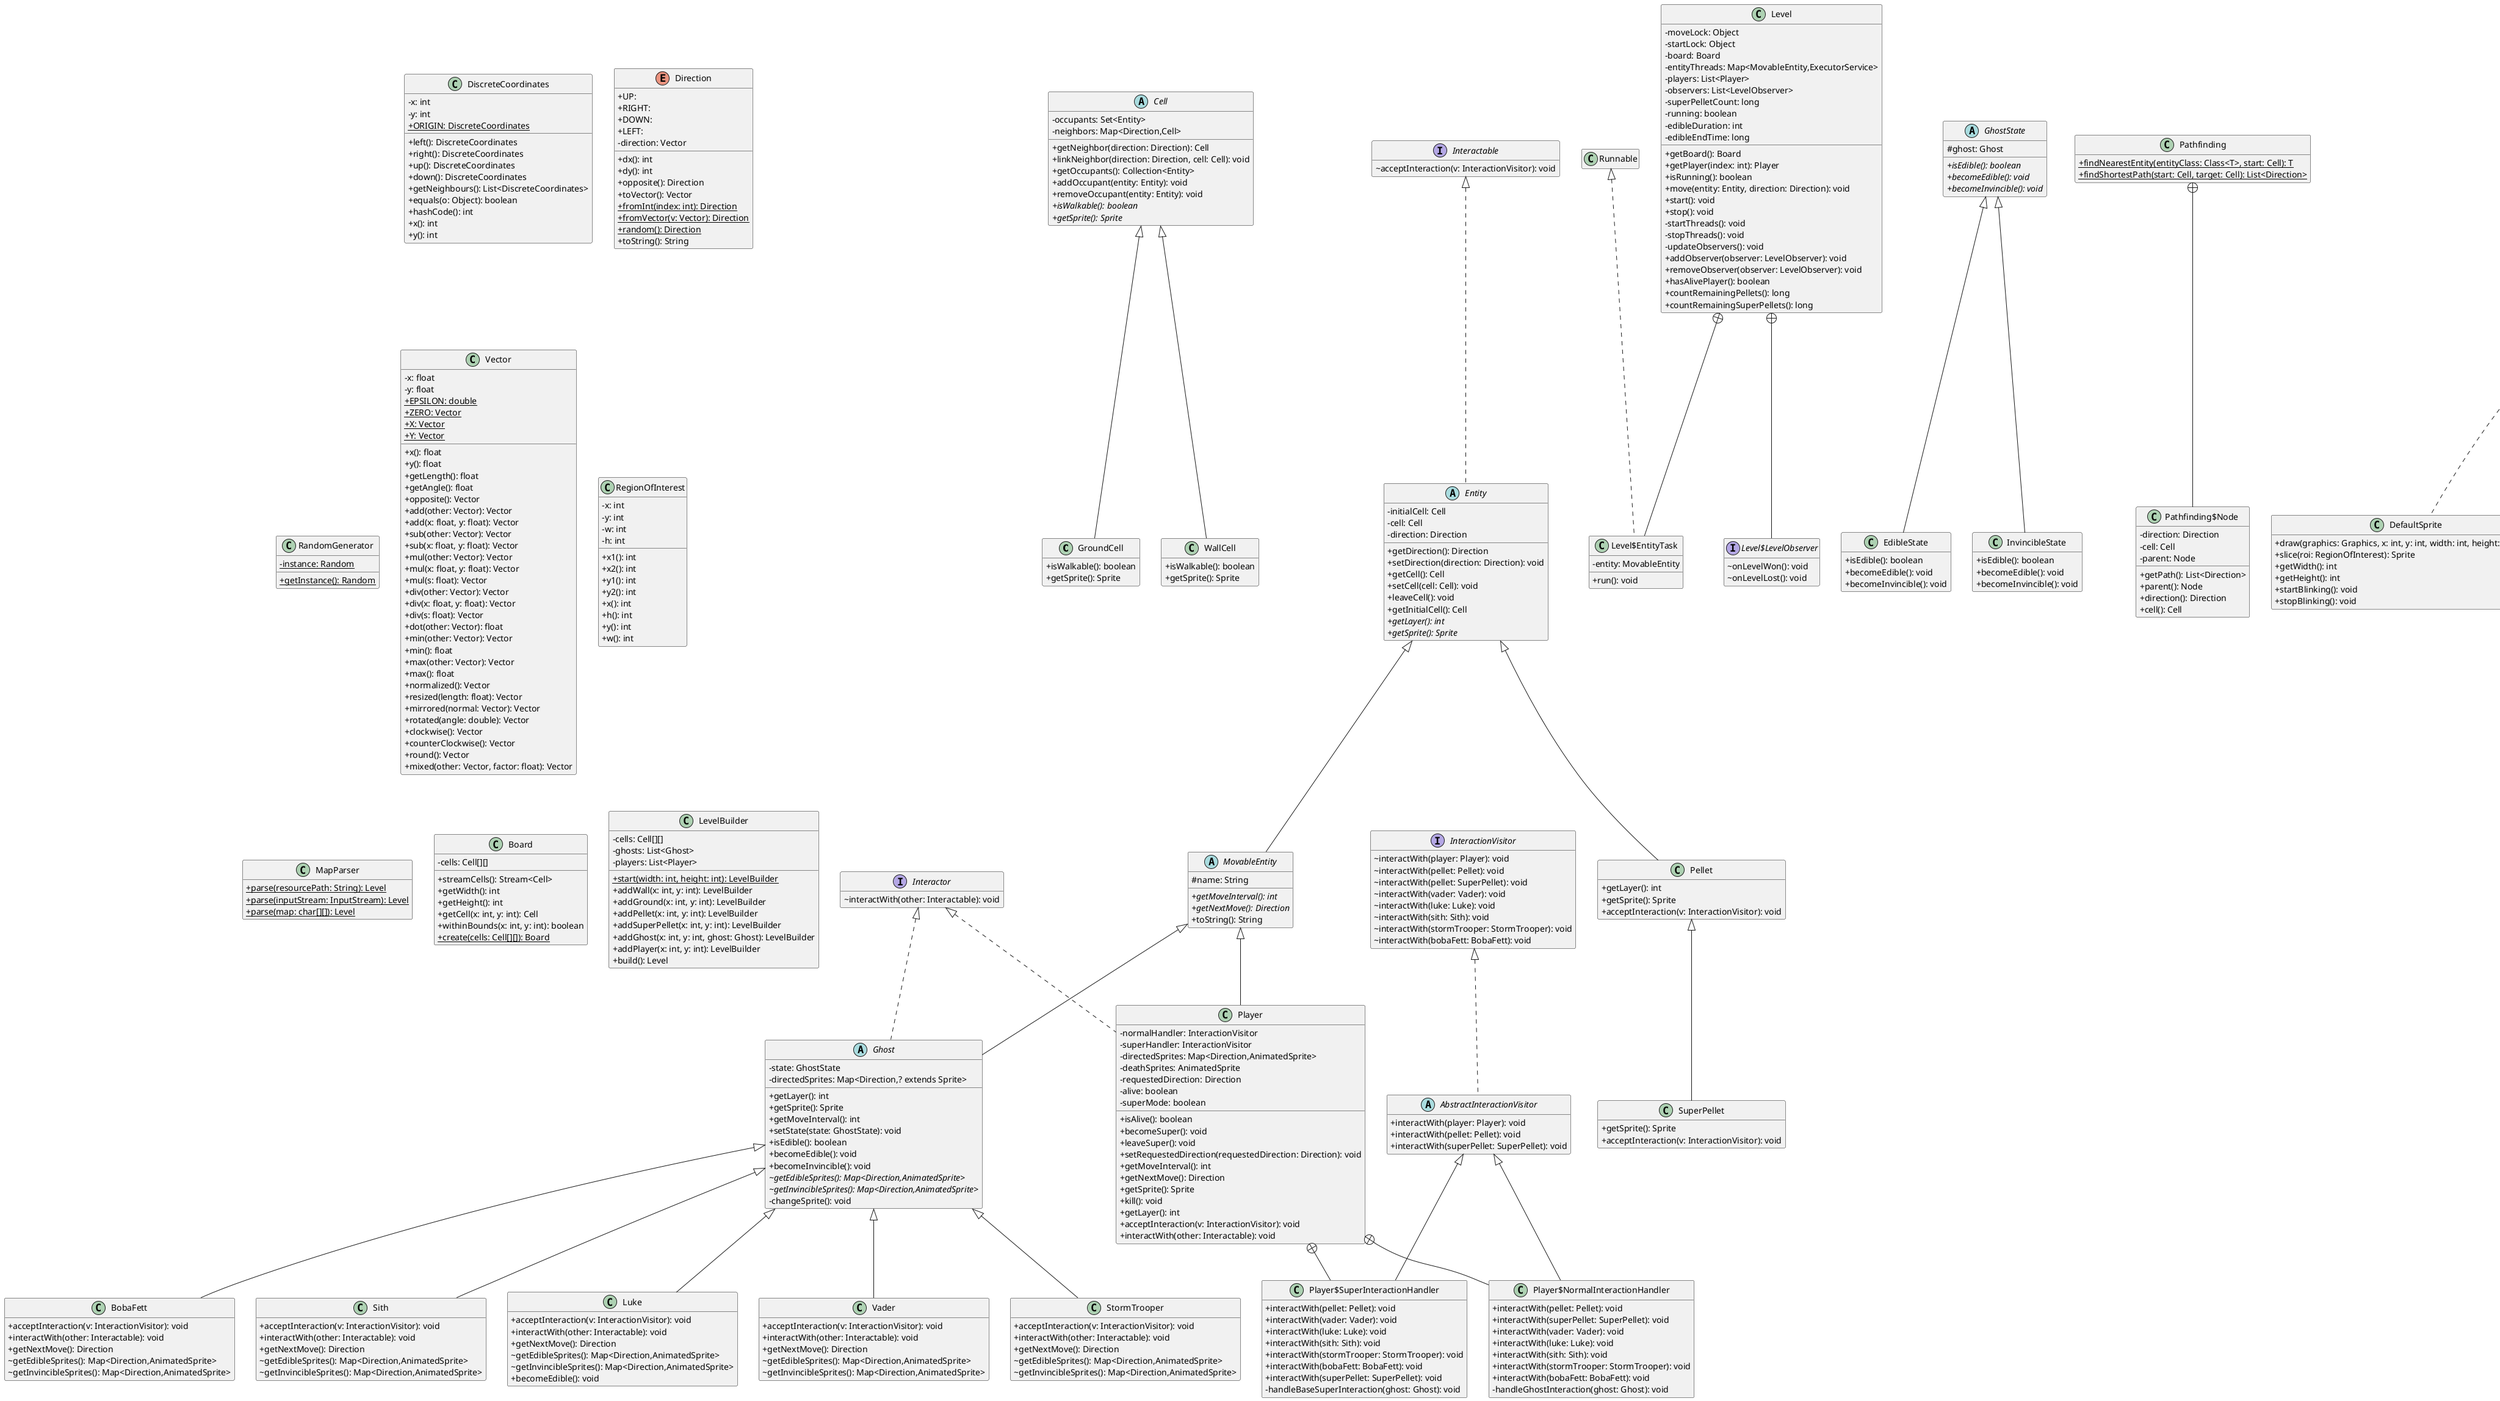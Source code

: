 @startuml

' STATIC
' Generated by CTP - https://github.com/samuelroland/ctp

' Style
hide empty members
skinparam classAttributeIconSize 0

' Additions
hide Main

' Board "1"-"*" Cell: contains >
' Entity "1"-"1" Cell: placed on >
' SpriteRegister "1"-"*" Sprite: puts in cache >


' REMOVE

' ENDSTATIC
class GroundCell {
	+ isWalkable(): boolean
	+ getSprite(): Sprite
}

class StormTrooper {
	+ acceptInteraction(v: InteractionVisitor): void
	+ interactWith(other: Interactable): void
	+ getNextMove(): Direction
	~ getEdibleSprites(): Map<Direction,AnimatedSprite>
	~ getInvincibleSprites(): Map<Direction,AnimatedSprite>
}

class SuperPellet {
	+ getSprite(): Sprite
	+ acceptInteraction(v: InteractionVisitor): void
}

class Main {
	+ {static} main(args: String[]): void
}

abstract class Cell {
	- occupants: Set<Entity>
	- neighbors: Map<Direction,Cell>
	+ getNeighbor(direction: Direction): Cell
	+ linkNeighbor(direction: Direction, cell: Cell): void
	+ getOccupants(): Collection<Entity>
	+ addOccupant(entity: Entity): void
	+ removeOccupant(entity: Entity): void
	+ {abstract}isWalkable(): boolean
	+ {abstract}getSprite(): Sprite
}


class Level {
	- moveLock: Object
	- startLock: Object
	- board: Board
	- entityThreads: Map<MovableEntity,ExecutorService>
	- players: List<Player>
	- observers: List<LevelObserver>
	- superPelletCount: long
	- running: boolean
	- edibleDuration: int
	- edibleEndTime: long
	+ getBoard(): Board
	+ getPlayer(index: int): Player
	+ isRunning(): boolean
	+ move(entity: Entity, direction: Direction): void
	+ start(): void
	+ stop(): void
	- startThreads(): void
	- stopThreads(): void
	- updateObservers(): void
	+ addObserver(observer: LevelObserver): void
	+ removeObserver(observer: LevelObserver): void
	+ hasAlivePlayer(): boolean
	+ countRemainingPellets(): long
	+ countRemainingSuperPellets(): long
}


class Level$EntityTask {
	- entity: MovableEntity
	+ run(): void
}


interface Level$LevelObserver {
	~ onLevelWon(): void
	~ onLevelLost(): void
}

abstract class Ghost {
	- state: GhostState
	- directedSprites: Map<Direction,? extends Sprite>
	+ getLayer(): int
	+ getSprite(): Sprite
	+ getMoveInterval(): int
	+ setState(state: GhostState): void
	+ isEdible(): boolean
	+ becomeEdible(): void
	+ becomeInvincible(): void
	~ {abstract}getEdibleSprites(): Map<Direction,AnimatedSprite>
	~ {abstract}getInvincibleSprites(): Map<Direction,AnimatedSprite>
	- changeSprite(): void
}


class DiscreteCoordinates {
	- x: int
	- y: int
	+ {static} ORIGIN: DiscreteCoordinates
	+ left(): DiscreteCoordinates
	+ right(): DiscreteCoordinates
	+ up(): DiscreteCoordinates
	+ down(): DiscreteCoordinates
	+ getNeighbours(): List<DiscreteCoordinates>
	+ equals(o: Object): boolean
	+ hashCode(): int
	+ x(): int
	+ y(): int
}


interface Interactor {
	~ interactWith(other: Interactable): void
}

enum Direction {
	+ UP: 
	+ RIGHT: 
	+ DOWN: 
	+ LEFT: 
	- direction: Vector
	+ dx(): int
	+ dy(): int
	+ opposite(): Direction
	+ toVector(): Vector
	+ {static} fromInt(index: int): Direction
	+ {static} fromVector(v: Vector): Direction
	+ {static} random(): Direction
	+ toString(): String
}


class RandomGenerator {
	- {static} instance: Random
	+ {static} getInstance(): Random
}


interface InteractionVisitor {
	~ interactWith(player: Player): void
	~ interactWith(pellet: Pellet): void
	~ interactWith(pellet: SuperPellet): void
	~ interactWith(vader: Vader): void
	~ interactWith(luke: Luke): void
	~ interactWith(sith: Sith): void
	~ interactWith(stormTrooper: StormTrooper): void
	~ interactWith(bobaFett: BobaFett): void
}

class BobaFett {
	+ acceptInteraction(v: InteractionVisitor): void
	+ interactWith(other: Interactable): void
	+ getNextMove(): Direction
	~ getEdibleSprites(): Map<Direction,AnimatedSprite>
	~ getInvincibleSprites(): Map<Direction,AnimatedSprite>
}

abstract class GhostState {
	# ghost: Ghost
	+ {abstract}isEdible(): boolean
	+ {abstract}becomeEdible(): void
	+ {abstract}becomeInvincible(): void
}


interface Interactable {
	~ acceptInteraction(v: InteractionVisitor): void
}

class Pathfinding {
	+ {static} findNearestEntity(entityClass: Class<T>, start: Cell): T
	+ {static} findShortestPath(start: Cell, target: Cell): List<Direction>
}

class Pathfinding$Node {
	- direction: Direction
	- cell: Cell
	- parent: Node
	+ getPath(): List<Direction>
	+ parent(): Node
	+ direction(): Direction
	+ cell(): Cell
}


class DefaultSprite {
	+ draw(graphics: Graphics, x: int, y: int, width: int, height: int): void
	+ slice(roi: RegionOfInterest): Sprite
	+ getWidth(): int
	+ getHeight(): int
	+ startBlinking(): void
	+ stopBlinking(): void
}

class WallCell {
	+ isWalkable(): boolean
	+ getSprite(): Sprite
}

class Vector {
	- x: float
	- y: float
	+ {static} EPSILON: double
	+ {static} ZERO: Vector
	+ {static} X: Vector
	+ {static} Y: Vector
	+ x(): float
	+ y(): float
	+ getLength(): float
	+ getAngle(): float
	+ opposite(): Vector
	+ add(other: Vector): Vector
	+ add(x: float, y: float): Vector
	+ sub(other: Vector): Vector
	+ sub(x: float, y: float): Vector
	+ mul(other: Vector): Vector
	+ mul(x: float, y: float): Vector
	+ mul(s: float): Vector
	+ div(other: Vector): Vector
	+ div(x: float, y: float): Vector
	+ div(s: float): Vector
	+ dot(other: Vector): float
	+ min(other: Vector): Vector
	+ min(): float
	+ max(other: Vector): Vector
	+ max(): float
	+ normalized(): Vector
	+ resized(length: float): Vector
	+ mirrored(normal: Vector): Vector
	+ rotated(angle: double): Vector
	+ clockwise(): Vector
	+ counterClockwise(): Vector
	+ round(): Vector
	+ mixed(other: Vector, factor: float): Vector
}


class ColorSprite {
	- color: Color
	+ draw(graphics: Graphics, x: int, y: int, width: int, height: int): void
	+ slice(roi: RegionOfInterest): Sprite
	+ getWidth(): int
	+ getHeight(): int
	+ startBlinking(): void
	+ stopBlinking(): void
}


class RegionOfInterest {
	- x: int
	- y: int
	- w: int
	- h: int
	+ x1(): int
	+ x2(): int
	+ y1(): int
	+ y2(): int
	+ x(): int
	+ h(): int
	+ y(): int
	+ w(): int
}


class Pellet {
	+ getLayer(): int
	+ getSprite(): Sprite
	+ acceptInteraction(v: InteractionVisitor): void
}

class WallSprite {
	- {static} WALL_COLOR: Color
	+ slice(roi: RegionOfInterest): Sprite
}


class MapParser {
	+ {static} parse(resourcePath: String): Level
	+ {static} parse(inputStream: InputStream): Level
	+ {static} parse(map: char[][]): Level
}

class GameFrame {
	- {static} FRAME_RATE: int
	- panel: LevelPanel
	+ start(): void
}


class GameFrame$KeyListener {
	- keybindings: Map<Integer,Consumer<Level>>
	+ keyPressed(e: KeyEvent): void
}


class EdibleState {
	+ isEdible(): boolean
	+ becomeEdible(): void
	+ becomeInvincible(): void
}

class InvincibleState {
	+ isEdible(): boolean
	+ becomeEdible(): void
	+ becomeInvincible(): void
}

class Sith {
	+ acceptInteraction(v: InteractionVisitor): void
	+ interactWith(other: Interactable): void
	+ getNextMove(): Direction
	~ getEdibleSprites(): Map<Direction,AnimatedSprite>
	~ getInvincibleSprites(): Map<Direction,AnimatedSprite>
}

abstract class MovableEntity {
	# name: String
	+ {abstract}getMoveInterval(): int
	+ {abstract}getNextMove(): Direction
	+ toString(): String
}


abstract class AbstractInteractionVisitor {
	+ interactWith(player: Player): void
	+ interactWith(pellet: Pellet): void
	+ interactWith(superPellet: SuperPellet): void
}

class Luke {
	+ acceptInteraction(v: InteractionVisitor): void
	+ interactWith(other: Interactable): void
	+ getNextMove(): Direction
	~ getEdibleSprites(): Map<Direction,AnimatedSprite>
	~ getInvincibleSprites(): Map<Direction,AnimatedSprite>
	+ becomeEdible(): void
}

abstract class SpriteRegister {
	- spriteCache: Map<String,Sprite>
	+ loadSprite(resource: String): Sprite
	+ createAnimation(resource: Sprite, frames: int, delay: int, loop: boolean): AnimatedSprite
	- loadResource(resource: String): Sprite
}


class ButtonPanel {
}
class Player {
	- normalHandler: InteractionVisitor
	- superHandler: InteractionVisitor
	- directedSprites: Map<Direction,AnimatedSprite>
	- deathSprites: AnimatedSprite
	- requestedDirection: Direction
	- alive: boolean
	- superMode: boolean
	+ isAlive(): boolean
	+ becomeSuper(): void
	+ leaveSuper(): void
	+ setRequestedDirection(requestedDirection: Direction): void
	+ getMoveInterval(): int
	+ getNextMove(): Direction
	+ getSprite(): Sprite
	+ kill(): void
	+ getLayer(): int
	+ acceptInteraction(v: InteractionVisitor): void
	+ interactWith(other: Interactable): void
}


class Player$NormalInteractionHandler {
	+ interactWith(pellet: Pellet): void
	+ interactWith(superPellet: SuperPellet): void
	+ interactWith(vader: Vader): void
	+ interactWith(luke: Luke): void
	+ interactWith(sith: Sith): void
	+ interactWith(stormTrooper: StormTrooper): void
	+ interactWith(bobaFett: BobaFett): void
	- handleGhostInteraction(ghost: Ghost): void
}

class Player$SuperInteractionHandler {
	+ interactWith(pellet: Pellet): void
	+ interactWith(vader: Vader): void
	+ interactWith(luke: Luke): void
	+ interactWith(sith: Sith): void
	+ interactWith(stormTrooper: StormTrooper): void
	+ interactWith(bobaFett: BobaFett): void
	+ interactWith(superPellet: SuperPellet): void
	- handleBaseSuperInteraction(ghost: Ghost): void
}

class ImageSprite {
	- image: Image
	+ draw(graphics: Graphics, x: int, y: int, width: int, height: int): void
	+ slice(roi: RegionOfInterest): Sprite
	+ getWidth(): int
	+ getHeight(): int
	+ startBlinking(): void
	+ stopBlinking(): void
}


class Board {
	- cells: Cell[][]
	+ streamCells(): Stream<Cell>
	+ getWidth(): int
	+ getHeight(): int
	+ getCell(x: int, y: int): Cell
	+ withinBounds(x: int, y: int): boolean
	+ {static} create(cells: Cell[][]): Board
}


class LevelPanel {
	+ {static} SQUARE_SIZE: int
	- level: Level
	+ getLevel(): Level
	# paintComponent(g: Graphics): void
	- render(board: Board, g: Graphics2D): void
	- renderCell(cell: Cell, g: Graphics2D, x: int, y: int, width: int, height: int): void
}


class GameWindow {
	- player: Player
	- level: Level
	- frame: GameFrame
	+ begin(): void
	+ onLevelWon(): void
	+ onLevelLost(): void
}

class Vader {
	+ acceptInteraction(v: InteractionVisitor): void
	+ interactWith(other: Interactable): void
	+ getNextMove(): Direction
	~ getEdibleSprites(): Map<Direction,AnimatedSprite>
	~ getInvincibleSprites(): Map<Direction,AnimatedSprite>
}

interface Sprite {
	~ draw(graphics: Graphics, x: int, y: int, width: int, height: int): void
	~ slice(roi: RegionOfInterest): Sprite
	~ getWidth(): int
	~ getHeight(): int
	~ startBlinking(): void
	~ stopBlinking(): void
}

abstract class Entity {
	- initialCell: Cell
	- cell: Cell
	- direction: Direction
	+ getDirection(): Direction
	+ setDirection(direction: Direction): void
	+ getCell(): Cell
	+ setCell(cell: Cell): void
	+ leaveCell(): void
	+ getInitialCell(): Cell
	+ {abstract}getLayer(): int
	+ {abstract}getSprite(): Sprite
}


class PacmanSprites {
	- {static} SPRITE_SIZE: int
	- {static} ANIMATION_DELAY: int
	- {static} DIRECTED_ORDER: Direction[]
	- {static} INSTANCE: PacmanSprites
	+ getPacman(): Map<Direction,AnimatedSprite>
	+ getPacmanDeath(): AnimatedSprite
	+ getBackground(): Sprite
	+ getPellet(): Sprite
	+ getSuperPellet(): Sprite
	+ getRedGhost(): Map<Direction,AnimatedSprite>
	+ getSith(): Map<Direction,AnimatedSprite>
	+ getEdibleSith(): Map<Direction,AnimatedSprite>
	+ getLuke(): Map<Direction,AnimatedSprite>
	+ getVader(): Map<Direction,AnimatedSprite>
	+ getEdibleVader(): Map<Direction,AnimatedSprite>
	+ getStormTrooper(): Map<Direction,AnimatedSprite>
	+ getEdibleStormTrooper(): Map<Direction,AnimatedSprite>
	+ getBobaFett(): Map<Direction,AnimatedSprite>
	+ getEdibleBobaFett(): Map<Direction,AnimatedSprite>
	- loadDirectedSprites(resource: String, frames: int, spriteWidth: int, \n\t spriteHeight: int): Map<Direction,AnimatedSprite>
	+ {static} getInstance(): PacmanSprites
}


class LevelBuilder {
	- cells: Cell[][]
	- ghosts: List<Ghost>
	- players: List<Player>
	+ {static} start(width: int, height: int): LevelBuilder
	+ addWall(x: int, y: int): LevelBuilder
	+ addGround(x: int, y: int): LevelBuilder
	+ addPellet(x: int, y: int): LevelBuilder
	+ addSuperPellet(x: int, y: int): LevelBuilder
	+ addGhost(x: int, y: int, ghost: Ghost): LevelBuilder
	+ addPlayer(x: int, y: int): LevelBuilder
	+ build(): Level
}


class AnimatedSprite {
	- {static} ANIMATION_END: Sprite
	- {static} DEFAULT_BLINK_DELAY: int
	- frames: Sprite[]
	- delay: int
	- currentFrame: int
	- looping: boolean
	- animating: boolean
	- lastUpdate: long
	- blinking: boolean
	- blinkDelay: int
	- lastBlink: long
	- visible: boolean
	+ restart(): void
	+ start(): void
	+ stop(): void
	+ startBlinking(): void
	+ stopBlinking(): void
	- updateBlinking(): void
	- updateAnimation(): void
	+ draw(graphics: Graphics, x: int, y: int, width: int, height: int): void
	+ slice(roi: RegionOfInterest): Sprite
	+ getWidth(): int
	+ getHeight(): int
	- getCurrentFrame(): Sprite
}




Cell <|-- GroundCell
Ghost <|-- StormTrooper
Pellet <|-- SuperPellet
Level +-- Level$EntityTask
Runnable <|.. Level$EntityTask
Level +-- Level$LevelObserver
Interactor <|.. Ghost
MovableEntity <|-- Ghost
Ghost <|-- BobaFett
Pathfinding +-- Pathfinding$Node
Sprite <|.. DefaultSprite
Cell <|-- WallCell
Sprite <|.. ColorSprite
Entity <|-- Pellet
ColorSprite <|-- WallSprite
JFrame <|-- GameFrame
GameFrame +-- GameFrame$KeyListener
KeyAdapter <|-- GameFrame$KeyListener
GhostState <|-- EdibleState
GhostState <|-- InvincibleState
Ghost <|-- Sith
Entity <|-- MovableEntity
InteractionVisitor <|.. AbstractInteractionVisitor
Ghost <|-- Luke
JPanel <|-- ButtonPanel
Interactor <|.. Player
MovableEntity <|-- Player
Player +-- Player$NormalInteractionHandler
AbstractInteractionVisitor <|-- Player$NormalInteractionHandler
Player +-- Player$SuperInteractionHandler
AbstractInteractionVisitor <|-- Player$SuperInteractionHandler
Sprite <|.. ImageSprite
JPanel <|-- LevelPanel
LevelObserver <|.. GameWindow
Ghost <|-- Vader
Interactable <|.. Entity
SpriteRegister <|-- PacmanSprites
Sprite <|.. AnimatedSprite
@enduml
